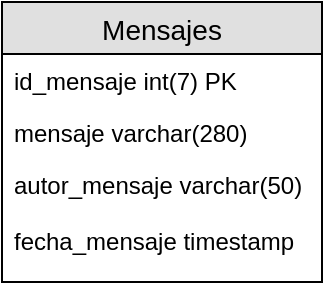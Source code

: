 <mxfile version="12.9.4" type="device"><diagram id="ah3lJAk9IzddkAH-Ct7x" name="Page-1"><mxGraphModel dx="1422" dy="752" grid="1" gridSize="10" guides="1" tooltips="1" connect="1" arrows="1" fold="1" page="1" pageScale="1" pageWidth="850" pageHeight="1100" math="0" shadow="0"><root><mxCell id="0"/><mxCell id="1" parent="0"/><mxCell id="-j8Zb0jRKoSmRC1OeQ65-1" value="Mensajes" style="swimlane;fontStyle=0;childLayout=stackLayout;horizontal=1;startSize=26;fillColor=#e0e0e0;horizontalStack=0;resizeParent=1;resizeParentMax=0;resizeLast=0;collapsible=1;marginBottom=0;swimlaneFillColor=#ffffff;align=center;fontSize=14;" vertex="1" parent="1"><mxGeometry x="130" y="70" width="160" height="140" as="geometry"/></mxCell><mxCell id="-j8Zb0jRKoSmRC1OeQ65-2" value="id_mensaje int(7) PK" style="text;strokeColor=none;fillColor=none;spacingLeft=4;spacingRight=4;overflow=hidden;rotatable=0;points=[[0,0.5],[1,0.5]];portConstraint=eastwest;fontSize=12;" vertex="1" parent="-j8Zb0jRKoSmRC1OeQ65-1"><mxGeometry y="26" width="160" height="26" as="geometry"/></mxCell><mxCell id="-j8Zb0jRKoSmRC1OeQ65-3" value="mensaje varchar(280)" style="text;strokeColor=none;fillColor=none;spacingLeft=4;spacingRight=4;overflow=hidden;rotatable=0;points=[[0,0.5],[1,0.5]];portConstraint=eastwest;fontSize=12;" vertex="1" parent="-j8Zb0jRKoSmRC1OeQ65-1"><mxGeometry y="52" width="160" height="26" as="geometry"/></mxCell><mxCell id="-j8Zb0jRKoSmRC1OeQ65-4" value="autor_mensaje varchar(50)&#10;&#10;fecha_mensaje timestamp" style="text;strokeColor=none;fillColor=none;spacingLeft=4;spacingRight=4;overflow=hidden;rotatable=0;points=[[0,0.5],[1,0.5]];portConstraint=eastwest;fontSize=12;" vertex="1" parent="-j8Zb0jRKoSmRC1OeQ65-1"><mxGeometry y="78" width="160" height="62" as="geometry"/></mxCell></root></mxGraphModel></diagram></mxfile>